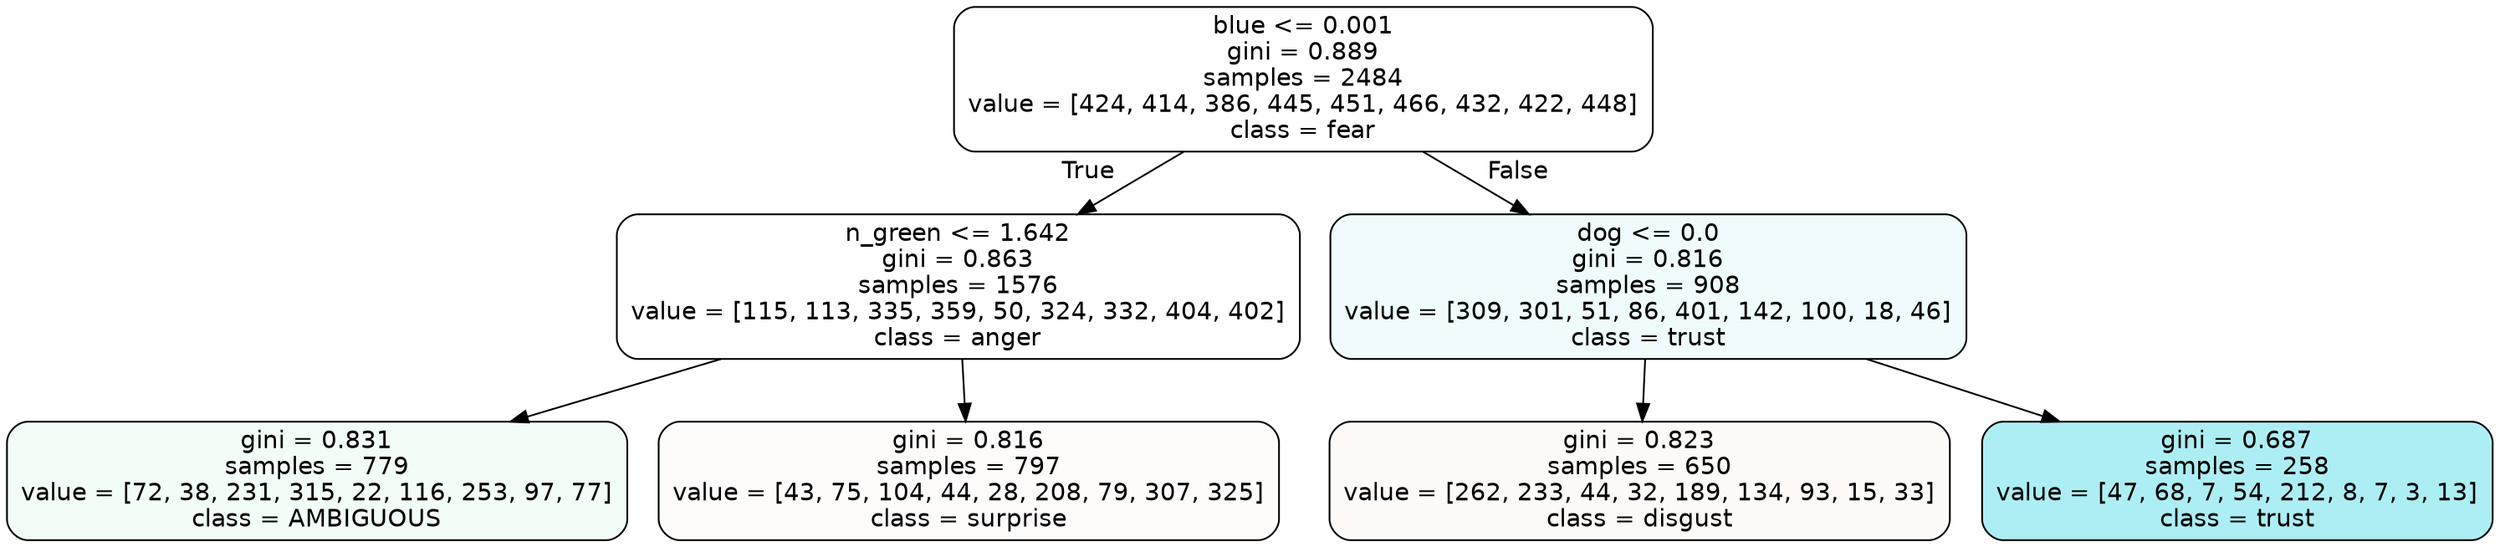 digraph Tree {
node [shape=box, style="filled, rounded", color="black", fontname=helvetica] ;
edge [fontname=helvetica] ;
0 [label="blue <= 0.001\ngini = 0.889\nsamples = 2484\nvalue = [424, 414, 386, 445, 451, 466, 432, 422, 448]\nclass = fear", fillcolor="#3964e501"] ;
1 [label="n_green <= 1.642\ngini = 0.863\nsamples = 1576\nvalue = [115, 113, 335, 359, 50, 324, 332, 404, 402]\nclass = anger", fillcolor="#e539d700"] ;
0 -> 1 [labeldistance=2.5, labelangle=45, headlabel="True"] ;
2 [label="gini = 0.831\nsamples = 779\nvalue = [72, 38, 231, 315, 22, 116, 253, 97, 77]\nclass = AMBIGUOUS", fillcolor="#39e58110"] ;
1 -> 2 ;
3 [label="gini = 0.816\nsamples = 797\nvalue = [43, 75, 104, 44, 28, 208, 79, 307, 325]\nclass = surprise", fillcolor="#e5396405"] ;
1 -> 3 ;
4 [label="dog <= 0.0\ngini = 0.816\nsamples = 908\nvalue = [309, 301, 51, 86, 401, 142, 100, 18, 46]\nclass = trust", fillcolor="#39d7e514"] ;
0 -> 4 [labeldistance=2.5, labelangle=-45, headlabel="False"] ;
5 [label="gini = 0.823\nsamples = 650\nvalue = [262, 233, 44, 32, 189, 134, 93, 15, 33]\nclass = disgust", fillcolor="#e5813909"] ;
4 -> 5 ;
6 [label="gini = 0.687\nsamples = 258\nvalue = [47, 68, 7, 54, 212, 8, 7, 3, 13]\nclass = trust", fillcolor="#39d7e569"] ;
4 -> 6 ;
}